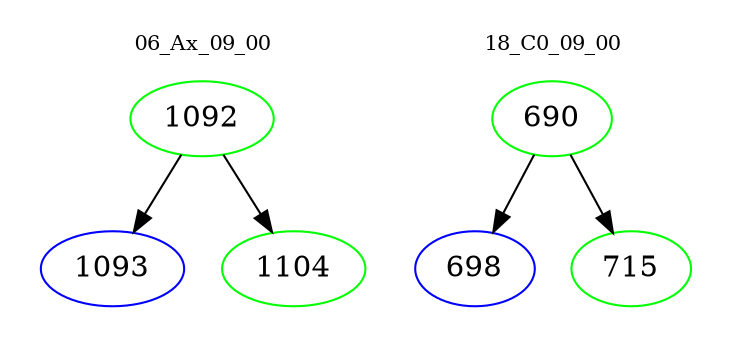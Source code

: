digraph{
subgraph cluster_0 {
color = white
label = "06_Ax_09_00";
fontsize=10;
T0_1092 [label="1092", color="green"]
T0_1092 -> T0_1093 [color="black"]
T0_1093 [label="1093", color="blue"]
T0_1092 -> T0_1104 [color="black"]
T0_1104 [label="1104", color="green"]
}
subgraph cluster_1 {
color = white
label = "18_C0_09_00";
fontsize=10;
T1_690 [label="690", color="green"]
T1_690 -> T1_698 [color="black"]
T1_698 [label="698", color="blue"]
T1_690 -> T1_715 [color="black"]
T1_715 [label="715", color="green"]
}
}
